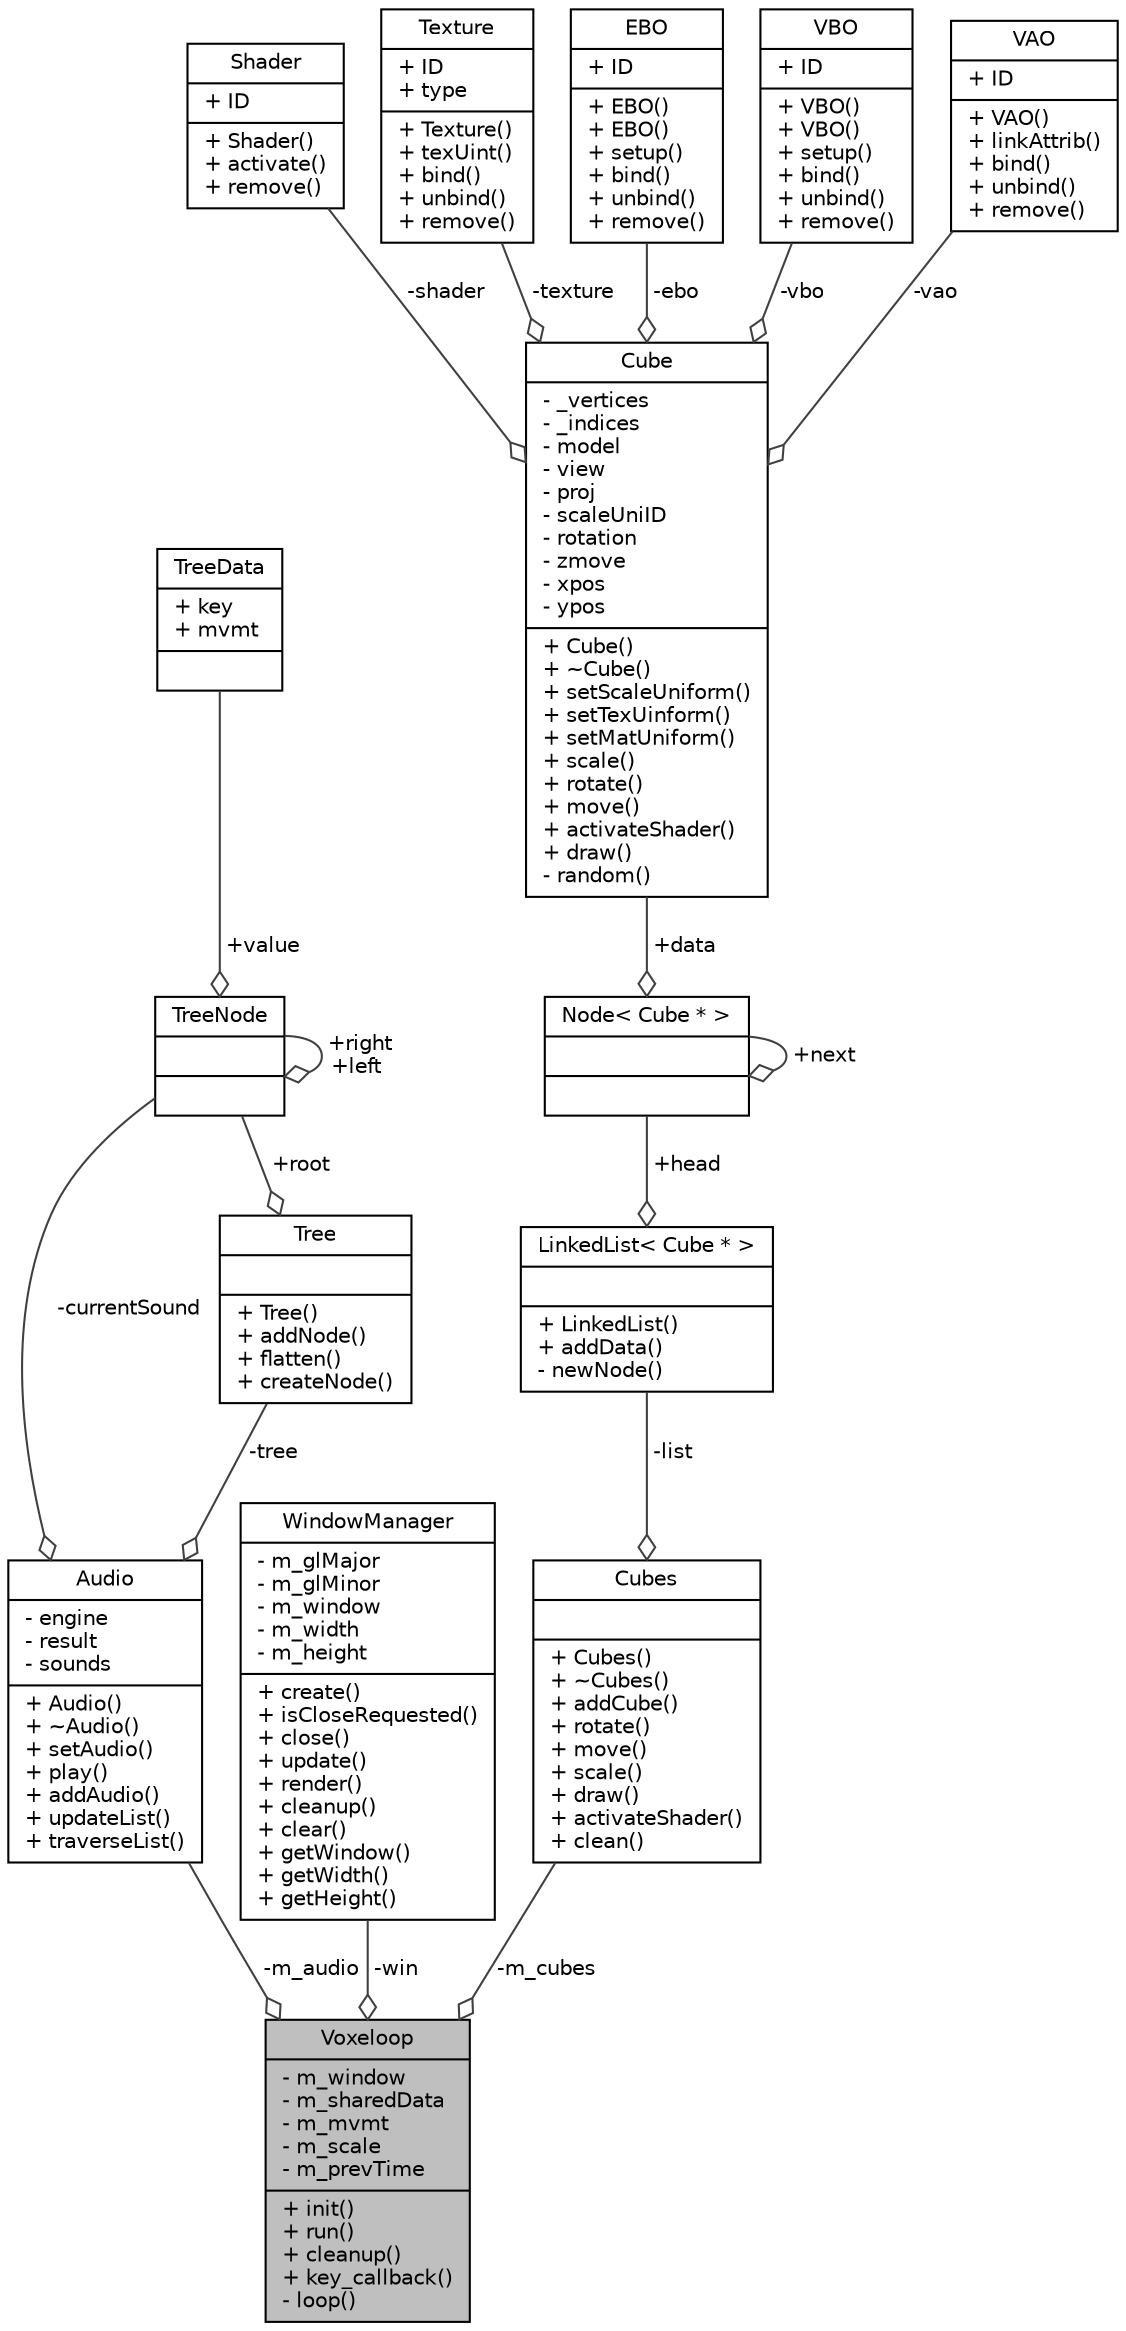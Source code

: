 digraph "Voxeloop"
{
 // INTERACTIVE_SVG=YES
 // LATEX_PDF_SIZE
  edge [fontname="Helvetica",fontsize="10",labelfontname="Helvetica",labelfontsize="10"];
  node [fontname="Helvetica",fontsize="10",shape=record];
  Node1 [label="{Voxeloop\n|- m_window\l- m_sharedData\l- m_mvmt\l- m_scale\l- m_prevTime\l|+ init()\l+ run()\l+ cleanup()\l+ key_callback()\l- loop()\l}",height=0.2,width=0.4,color="black", fillcolor="grey75", style="filled", fontcolor="black",tooltip=" "];
  Node2 -> Node1 [color="grey25",fontsize="10",style="solid",label=" -m_audio" ,arrowhead="odiamond",fontname="Helvetica"];
  Node2 [label="{Audio\n|- engine\l- result\l- sounds\l|+ Audio()\l+ ~Audio()\l+ setAudio()\l+ play()\l+ addAudio()\l+ updateList()\l+ traverseList()\l}",height=0.2,width=0.4,color="black", fillcolor="white", style="filled",URL="$classAudio.html",tooltip=" "];
  Node3 -> Node2 [color="grey25",fontsize="10",style="solid",label=" -currentSound" ,arrowhead="odiamond",fontname="Helvetica"];
  Node3 [label="{TreeNode\n||}",height=0.2,width=0.4,color="black", fillcolor="white", style="filled",URL="$structTreeNode.html",tooltip=" "];
  Node3 -> Node3 [color="grey25",fontsize="10",style="solid",label=" +right\n+left" ,arrowhead="odiamond",fontname="Helvetica"];
  Node4 -> Node3 [color="grey25",fontsize="10",style="solid",label=" +value" ,arrowhead="odiamond",fontname="Helvetica"];
  Node4 [label="{TreeData\n|+ key\l+ mvmt\l|}",height=0.2,width=0.4,color="black", fillcolor="white", style="filled",URL="$structTreeData.html",tooltip=" "];
  Node5 -> Node2 [color="grey25",fontsize="10",style="solid",label=" -tree" ,arrowhead="odiamond",fontname="Helvetica"];
  Node5 [label="{Tree\n||+ Tree()\l+ addNode()\l+ flatten()\l+ createNode()\l}",height=0.2,width=0.4,color="black", fillcolor="white", style="filled",URL="$classTree.html",tooltip=" "];
  Node3 -> Node5 [color="grey25",fontsize="10",style="solid",label=" +root" ,arrowhead="odiamond",fontname="Helvetica"];
  Node6 -> Node1 [color="grey25",fontsize="10",style="solid",label=" -win" ,arrowhead="odiamond",fontname="Helvetica"];
  Node6 [label="{WindowManager\n|- m_glMajor\l- m_glMinor\l- m_window\l- m_width\l- m_height\l|+ create()\l+ isCloseRequested()\l+ close()\l+ update()\l+ render()\l+ cleanup()\l+ clear()\l+ getWindow()\l+ getWidth()\l+ getHeight()\l}",height=0.2,width=0.4,color="black", fillcolor="white", style="filled",URL="$classWindowManager.html",tooltip=" "];
  Node7 -> Node1 [color="grey25",fontsize="10",style="solid",label=" -m_cubes" ,arrowhead="odiamond",fontname="Helvetica"];
  Node7 [label="{Cubes\n||+ Cubes()\l+ ~Cubes()\l+ addCube()\l+ rotate()\l+ move()\l+ scale()\l+ draw()\l+ activateShader()\l+ clean()\l}",height=0.2,width=0.4,color="black", fillcolor="white", style="filled",URL="$classCubes.html",tooltip=" "];
  Node8 -> Node7 [color="grey25",fontsize="10",style="solid",label=" -list" ,arrowhead="odiamond",fontname="Helvetica"];
  Node8 [label="{LinkedList\< Cube * \>\n||+ LinkedList()\l+ addData()\l- newNode()\l}",height=0.2,width=0.4,color="black", fillcolor="white", style="filled",URL="$classLinkedList.html",tooltip=" "];
  Node9 -> Node8 [color="grey25",fontsize="10",style="solid",label=" +head" ,arrowhead="odiamond",fontname="Helvetica"];
  Node9 [label="{Node\< Cube * \>\n||}",height=0.2,width=0.4,color="black", fillcolor="white", style="filled",URL="$structNode.html",tooltip=" "];
  Node10 -> Node9 [color="grey25",fontsize="10",style="solid",label=" +data" ,arrowhead="odiamond",fontname="Helvetica"];
  Node10 [label="{Cube\n|- _vertices\l- _indices\l- model\l- view\l- proj\l- scaleUniID\l- rotation\l- zmove\l- xpos\l- ypos\l|+ Cube()\l+ ~Cube()\l+ setScaleUniform()\l+ setTexUinform()\l+ setMatUniform()\l+ scale()\l+ rotate()\l+ move()\l+ activateShader()\l+ draw()\l- random()\l}",height=0.2,width=0.4,color="black", fillcolor="white", style="filled",URL="$classCube.html",tooltip=" "];
  Node11 -> Node10 [color="grey25",fontsize="10",style="solid",label=" -shader" ,arrowhead="odiamond",fontname="Helvetica"];
  Node11 [label="{Shader\n|+ ID\l|+ Shader()\l+ activate()\l+ remove()\l}",height=0.2,width=0.4,color="black", fillcolor="white", style="filled",URL="$classShader.html",tooltip=" "];
  Node12 -> Node10 [color="grey25",fontsize="10",style="solid",label=" -texture" ,arrowhead="odiamond",fontname="Helvetica"];
  Node12 [label="{Texture\n|+ ID\l+ type\l|+ Texture()\l+ texUint()\l+ bind()\l+ unbind()\l+ remove()\l}",height=0.2,width=0.4,color="black", fillcolor="white", style="filled",URL="$classTexture.html",tooltip=" "];
  Node13 -> Node10 [color="grey25",fontsize="10",style="solid",label=" -ebo" ,arrowhead="odiamond",fontname="Helvetica"];
  Node13 [label="{EBO\n|+ ID\l|+ EBO()\l+ EBO()\l+ setup()\l+ bind()\l+ unbind()\l+ remove()\l}",height=0.2,width=0.4,color="black", fillcolor="white", style="filled",URL="$classEBO.html",tooltip=" "];
  Node14 -> Node10 [color="grey25",fontsize="10",style="solid",label=" -vbo" ,arrowhead="odiamond",fontname="Helvetica"];
  Node14 [label="{VBO\n|+ ID\l|+ VBO()\l+ VBO()\l+ setup()\l+ bind()\l+ unbind()\l+ remove()\l}",height=0.2,width=0.4,color="black", fillcolor="white", style="filled",URL="$classVBO.html",tooltip=" "];
  Node15 -> Node10 [color="grey25",fontsize="10",style="solid",label=" -vao" ,arrowhead="odiamond",fontname="Helvetica"];
  Node15 [label="{VAO\n|+ ID\l|+ VAO()\l+ linkAttrib()\l+ bind()\l+ unbind()\l+ remove()\l}",height=0.2,width=0.4,color="black", fillcolor="white", style="filled",URL="$classVAO.html",tooltip=" "];
  Node9 -> Node9 [color="grey25",fontsize="10",style="solid",label=" +next" ,arrowhead="odiamond",fontname="Helvetica"];
}
